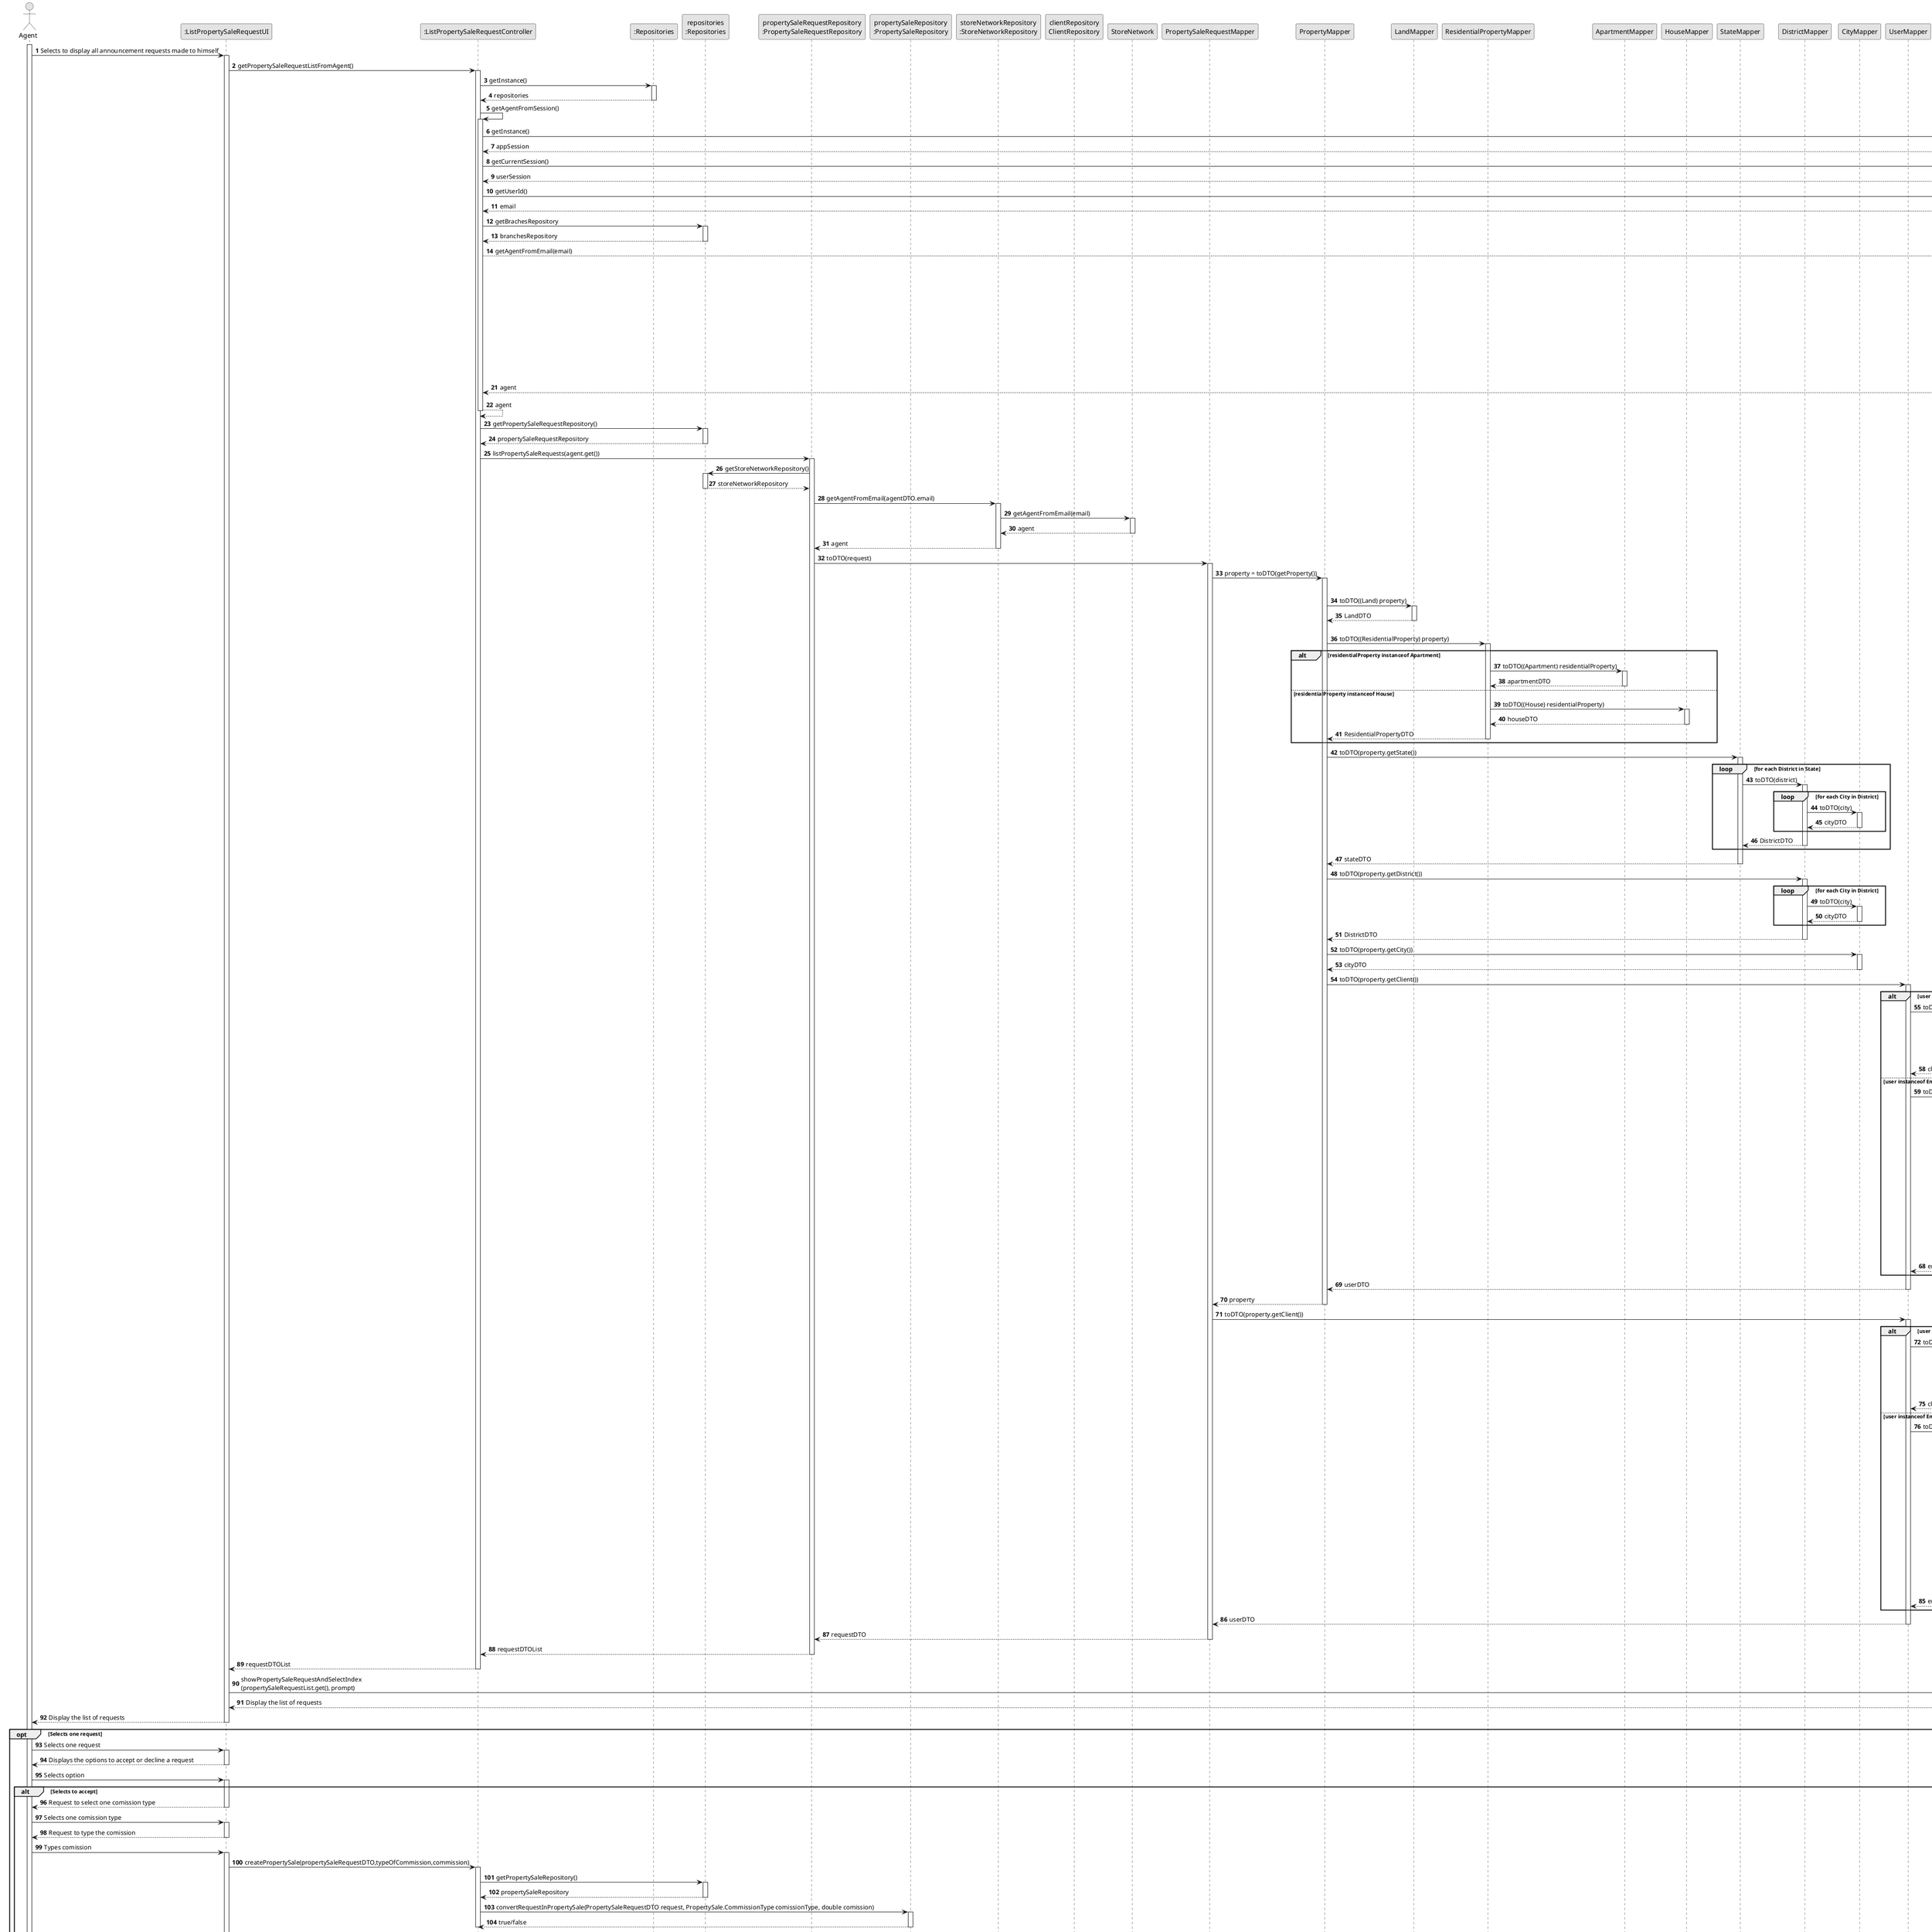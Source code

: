 @startuml
skinparam monochrome true
skinparam packageStyle rectangle
skinparam shadowing false

autonumber

'hide footbox
actor "Agent" as AG
participant ":ListPropertySaleRequestUI" as UI
participant ":ListPropertySaleRequestController" as CTRL
participant ":Repositories" as Rep
participant "repositories\n:Repositories" as rep




participant "propertySaleRequestRepository\n:PropertySaleRequestRepository" as PSRR
participant "propertySaleRepository\n:PropertySaleRepository" as PSR
participant "storeNetworkRepository\n:StoreNetworkRepository" as SNR
participant "clientRepository\nClientRepository" as CR

participant "StoreNetwork" as SN

participant "PropertySaleRequestMapper" as PSRM

participant "PropertyMapper" as PM

participant "LandMapper" as LM

participant "ResidentialPropertyMapper" as RPM

participant "ApartmentMapper" as AM

participant "HouseMapper" as HM

participant "StateMapper" as StateM

participant "DistrictMapper" as DistrictM

participant "CityMapper" as CityM

participant "UserMapper" as UserMapper

participant "ClientMapper" as ClientMapper


participant "EmployeeMapper" as EmployeeMapper

participant "OwnerMapper" as OwnerMapper

participant "Agent" as AgentMapper

participant "NetworkManagerMapper" as NetworkManagerMapper

participant "StoreManagerMapper" as StoreManagerMapper

participant "SystemAdministratorMapper" as SystemAdministratorMapper

participant "Utils" as Utils

activate AG

        AG -> UI : Selects to display all announcement requests made to himself

        activate UI



            UI -> CTRL : getPropertySaleRequestListFromAgent()
            activate CTRL

            CTRL -> Rep : getInstance()
                                        activate Rep

                                            Rep --> CTRL: repositories

                                        deactivate Rep

                        CTRL -> CTRL : getAgentFromSession()
                        activate CTRL

                            CTRL -> AppSession : getInstance()
                            activate AppSession

                                AppSession --> CTRL : appSession
                            deactivate AppSession

                            CTRL -> appsession : getCurrentSession()
                            activate appsession

                                appsession --> CTRL : userSession
                            deactivate appsession

                            CTRL -> currSession : getUserId()
                            activate currSession

                                    currSession --> CTRL : email
                            deactivate currSession

                            CTRL -> rep : getBrachesRepository
                            activate rep

                                rep --> CTRL : branchesRepository
                            deactivate rep

                            CTRL --> branchesRep : getAgentFromEmail(email)
                            activate branchesRep

                            loop for each brach
                                branchesRep -> branch : getAgent(email)
                                activate branch

                                loop for each store
                                    branch -> store
                                    activate store

                                        store -> agentObj : hasEmail(email)
                                        activate agentObj

                                            agentObj --> store : true/false
                                        deactivate agentObj

                                    end

                                    store --> branch : agent
                                deactivate store

                                branch --> branchesRep : agent
                            deactivate branch
                            end

                            branchesRep --> CTRL : agent
                        deactivate branchesRep

                        CTRL --> CTRL : agent
                        deactivate CTRL


                        CTRL -> rep : getPropertySaleRequestRepository()
                        activate rep

                        rep --> CTRL : propertySaleRequestRepository
                        deactivate rep

                        CTRL -> PSRR : listPropertySaleRequests(agent.get())
                        activate PSRR

                        PSRR -> rep : getStoreNetworkRepository()
                        activate rep

                        rep --> PSRR: storeNetworkRepository
                        deactivate rep

                        PSRR -> SNR : getAgentFromEmail(agentDTO.email)
                        activate SNR

                        SNR -> SN : getAgentFromEmail(email)
                        activate SN

                        SN --> SNR : agent
                        deactivate SN

                        SNR --> PSRR : agent
                        deactivate SNR

                        PSRR -> PSRM : toDTO(request)
                        activate PSRM


                        PSRM -> PM: property = toDTO(getProperty())
                        activate PM


                        alt (property instanceof Land)

                            PM -> LM : toDTO((Land) property)

                            activate LM


                            LM --> PM : LandDTO
                            deactivate LM

                                else property instanceof ResidentialProperty
                                PM -> RPM : toDTO((ResidentialProperty) property)
                                activate RPM


                                    alt residentialProperty instanceof Apartment

                                    RPM -> AM : toDTO((Apartment) residentialProperty)
                                    activate AM

                                    AM --> RPM : apartmentDTO
                                    deactivate AM


                                        else residentialProperty instanceof House

                                        RPM -> HM : toDTO((House) residentialProperty)
                                        activate HM

                                        HM --> RPM : houseDTO
                                        deactivate HM

                                        RPM --> PM : ResidentialPropertyDTO
                                        deactivate RPM

                                        end else

                                        PM -> StateM : toDTO(property.getState())
                                        activate StateM

                                        loop for each District in State

                                            StateM -> DistrictM : toDTO(district)
                                            activate DistrictM

                                                loop for each City in District

                                                DistrictM -> CityM : toDTO(city)
                                                activate CityM

                                                CityM --> DistrictM : cityDTO
                                                deactivate CityM



                                                end loop

                                        DistrictM --> StateM : DistrictDTO
                                        deactivate DistrictM

                                         end loop

                                         StateM --> PM : stateDTO
                                         deactivate StateM

                                         PM -> DistrictM : toDTO(property.getDistrict())
                                         activate DistrictM

                                                loop for each City in District

                                                DistrictM -> CityM : toDTO(city)
                                                activate CityM

                                                CityM --> DistrictM : cityDTO
                                                deactivate CityM

                                                end loop

                                        DistrictM --> PM : DistrictDTO
                                        deactivate DistrictM

                                        PM -> CityM : toDTO(property.getCity())
                                        activate CityM

                                        CityM --> PM : cityDTO
                                        deactivate CityM

                                        PM -> UserMapper : toDTO(property.getClient())
                                        activate UserMapper

                                            alt user instanceof Client

                                                UserMapper -> ClientMapper : toDTO((Client)  user)
                                                activate ClientMapper

                                                    alt  client instanceof Owner

                                                        ClientMapper -> OwnerMapper : toDTO((Owner) client)
                                                        activate OwnerMapper

                                                            OwnerMapper --> ClientMapper : ownerDTO

                                                        deactivate OwnerMapper

                                                    else


                                                    end else

                                                ClientMapper --> UserMapper : clientDTO

                                                deactivate ClientMapper

                                            else user instanceof Employee

                                                UserMapper -> EmployeeMapper : toDTO((Employee) user)
                                                activate EmployeeMapper

                                                    alt employee instanceof Agent

                                                        EmployeeMapper -> AgentMapper : toDTO((Agent) employee)
                                                        activate AgentMapper

                                                          AgentMapper --> EmployeeMapper : agentDTO
                                                          deactivate

                                                    else employee instanceof NetworkManager

                                                        EmployeeMapper -> NetworkManagerMapper : toDTO((NetworkManager) employee)
                                                        activate NetworkManagerMapper

                                                        NetworkManagerMapper --> EmployeeMapper : networkManagerDTO
                                                        deactivate NetworkManagerMapper

                                                    else employee instanceof StoreManager

                                                        EmployeeMapper -> StoreManagerMapper : toDTO((StoreManager) employee)
                                                        activate StoreManagerMapper

                                                        StoreManagerMapper --> EmployeeMapper : storeManagerDTO
                                                        deactivate StoreManagerMapper

                                                    else employee instanceof SystemAdministrator

                                                        EmployeeMapper -> SystemAdministratorMapper : toDTO((SystemAdministrator) employee)
                                                        activate SystemAdministratorMapper

                                                        SystemAdministratorMapper --> EmployeeMapper : SystemAdministratorDTO
                                                        deactivate SystemAdministratorMapper

                                                    end else

                                                EmployeeMapper --> UserMapper : employeeDTO
                                                deactivate EmployeeMapper

                                            end else

                                            UserMapper --> PM : userDTO

                                        deactivate UserMapper

                                        PM --> PSRM : property
                                        deactivate PM

                                        PSRM -> UserMapper : toDTO(property.getClient())
                                                activate UserMapper

                                                     alt user instanceof Client

                                                               UserMapper -> ClientMapper : toDTO((Client)  user)
                                                              activate ClientMapper

                                                  alt  client instanceof Owner

                                                   ClientMapper -> OwnerMapper : toDTO((Owner) client)
                                                   activate OwnerMapper

                                                    OwnerMapper --> ClientMapper : ownerDTO

                                                    deactivate OwnerMapper

                                                     else


                                                     end else

                                                       ClientMapper --> UserMapper : clientDTO

                                                       deactivate ClientMapper

                                                         else user instanceof Employee

                                                           UserMapper -> EmployeeMapper : toDTO((Employee) user)
                                                          activate EmployeeMapper

                                                           alt employee instanceof Agent

                                                                EmployeeMapper -> AgentMapper : toDTO((Agent) employee)
                                                                  activate AgentMapper

                                                                AgentMapper --> EmployeeMapper : agentDTO
                                                                deactivate

                                                           else employee instanceof NetworkManager

                                                            EmployeeMapper -> NetworkManagerMapper : toDTO((NetworkManager) employee)
                                                            activate NetworkManagerMapper

                                                             NetworkManagerMapper --> EmployeeMapper : networkManagerDTO
                                                              deactivate NetworkManagerMapper

                                                              else employee instanceof StoreManager

                                                              EmployeeMapper -> StoreManagerMapper : toDTO((StoreManager) employee)
                                                              activate StoreManagerMapper

                                                              StoreManagerMapper --> EmployeeMapper : storeManagerDTO
                                                              deactivate StoreManagerMapper

                                                              else employee instanceof SystemAdministrator

                                                              EmployeeMapper -> SystemAdministratorMapper : toDTO((SystemAdministrator) employee)
                                                              activate SystemAdministratorMapper

                                                                SystemAdministratorMapper --> EmployeeMapper : SystemAdministratorDTO
                                                               deactivate SystemAdministratorMapper

                                                               end else

                                                               EmployeeMapper --> UserMapper : employeeDTO
                                                              deactivate EmployeeMapper

                                                               end else

                                                              UserMapper --> PSRM : userDTO

                                                               deactivate UserMapper

                                                               PSRM --> PSRR : requestDTO
                                                               deactivate PSRM


                                                            PSRR --> CTRL : requestDTOList
                                                            deactivate PSRR

                                                            CTRL --> UI : requestDTOList
                                                            deactivate CTRL


                    UI -> Utils: showPropertySaleRequestAndSelectIndex\n(propertySaleRequestList.get(), prompt)

                    Utils --> UI : Display the list of requests
                    deactivate Utils

            UI --> AG : Display the list of requests
            deactivate UI

opt Selects one request

AG -> UI : Selects one request

activate UI

            UI --> AG : Displays the options to accept or decline a request

deactivate UI

AG -> UI : Selects option

alt Selects to accept

activate UI

UI --> AG : Request to select one comission type
deactivate UI

AG -> UI : Selects one comission type
activate UI

    UI --> AG : Request to type the comission
    deactivate UI

AG -> UI : Types comission
activate UI

            UI -> CTRL : createPropertySale(propertySaleRequestDTO,typeOfCommission,commission)

                    activate CTRL

                    CTRL -> rep : getPropertySaleRepository()

                    activate rep

                    rep --> CTRL: propertySaleRepository

                    deactivate rep

                                CTRL -> PSR : convertRequestInPropertySale(PropertySaleRequestDTO request, PropertySale.CommissionType comissionType, double comission)

                                activate PSR

                                PSR --> CTRL : true/false

                                deactivate PSR

                    deactivate CTRL


                    UI -> CTRL : removePropertySaleRequest(propertySaleRequestDTO)
                    activate CTRL

                        CTRL -> rep : getPropertySaleRequestRepository()
                        activate rep

                        rep --> CTRL: propertySaleRequestRepository
                        deactivate rep



                    CTRL -> PSRR : removePropertySaleRequest(propertySaleRequestDTO)
                    activate PSRR

                    PSRR --> CTRL : true/false
                    deactivate PSRR


                    CTRL --> UI : true/false
                    deactivate CTRL

            UI --> AG : Requests to writte a message to the owner
            deactivate UI

           AG -> UI : Writtes a message
           activate UI

           UI --> CTRL : sendMessageToClient(propertySaleRequestDTO.property.client, messageDTO)
           activate CTRL

           CTRL -> CTRL : getAgentFromSession()
                                   activate CTRL

                                       CTRL -> AppSession : getInstance()
                                       activate AppSession

                                           AppSession --> CTRL : appSession
                                       deactivate AppSession

                                       CTRL -> appsession : getCurrentSession()
                                       activate appsession

                                           appsession --> CTRL : userSession
                                       deactivate appsession

                                       CTRL -> currSession : getUserId()
                                       activate currSession

                                               currSession --> CTRL : email
                                       deactivate currSession

                                       CTRL -> rep : getBrachesRepository
                                       activate rep

                                           rep --> CTRL : branchesRepository
                                       deactivate rep

                                       CTRL --> branchesRep : getAgentFromEmail(email)
                                       activate branchesRep

                                       loop for each brach
                                           branchesRep -> branch : getAgent(email)
                                           activate branch

                                           loop for each store
                                               branch -> store
                                               activate store

                                                   store -> agentObj : hasEmail(email)
                                                   activate agentObj

                                                       agentObj --> store : true/false
                                                   deactivate agentObj

                                               end

                                               store --> branch : agent
                                           deactivate store

                                           branch --> branchesRep : agent
                                       deactivate branch
                                       end

                                       branchesRep --> CTRL : agent
                                   deactivate branchesRep

                                   CTRL --> CTRL : agent
                                   deactivate CTRL

                                   CTRL -> CTRL : getClientDTOFromEmail(clientDTO.email.toString())

                                   CTRL -> CR : notifyClient(client.get(), messageDTO)
                                   activate CR

                                   CR -> CTRL : true/false
                                   deactivate CR

                                   CTRL --> UI: true/false
                              deactivate CTRL
                            deactivate UI


'UI --> AG : Displays (In)Sucess of operation


else Selects to decline

'AG -> UI : Selects to decline

UI -> CTRL: removePropertySaleRequest( propertySaleRequest)
activate UI

    activate CTRL

    CTRL -> PSRR : removePropertySaleRequest( propertySaleRequest)

        activate PSRR

        PSRR --> CTRL : true/false

        deactivate PSRR

        CTRL --> UI : true/false
    deactivate CTRL

     UI --> AG : Requests to writte a message to the owner
                deactivate UI

               AG -> UI : Writtes a message
               activate UI

               UI --> CTRL : sendMessageToClient(propertySaleRequestDTO.property.client, messageDTO)
               activate CTRL

               CTRL -> CTRL : getAgentFromSession()
                                       activate CTRL

                                           CTRL -> AppSession : getInstance()
                                           activate AppSession

                                               AppSession --> CTRL : appSession
                                           deactivate AppSession

                                           CTRL -> appsession : getCurrentSession()
                                           activate appsession

                                               appsession --> CTRL : userSession
                                           deactivate appsession

                                           CTRL -> currSession : getUserId()
                                           activate currSession

                                                   currSession --> CTRL : email
                                           deactivate currSession

                                           CTRL -> rep : getBrachesRepository
                                           activate rep

                                               rep --> CTRL : branchesRepository
                                           deactivate rep

                                           CTRL --> branchesRep : getAgentFromEmail(email)
                                           activate branchesRep

                                           loop for each brach
                                               branchesRep -> branch : getAgent(email)
                                               activate branch

                                               loop for each store
                                                   branch -> store
                                                   activate store

                                                       store -> agentObj : hasEmail(email)
                                                       activate agentObj

                                                           agentObj --> store : true/false
                                                       deactivate agentObj

                                                   end

                                                   store --> branch : agent
                                               deactivate store

                                               branch --> branchesRep : agent
                                           deactivate branch
                                           end

                                           branchesRep --> CTRL : agent
                                       deactivate branchesRep

                                       CTRL --> CTRL : agent
                                       deactivate CTRL

                                       CTRL -> CTRL : getClientDTOFromEmail(clientDTO.email.toString())

                                       CTRL -> CR : notifyClient(client.get(), messageDTO)
                                       activate CR

                                       CR -> CTRL : true/false
                                       deactivate CR

                                       CTRL --> UI: true/false
                                  deactivate CTRL



end alt

UI --> AG : Displays (In)Sucess of operation
deactivate UI



end opt



@enduml